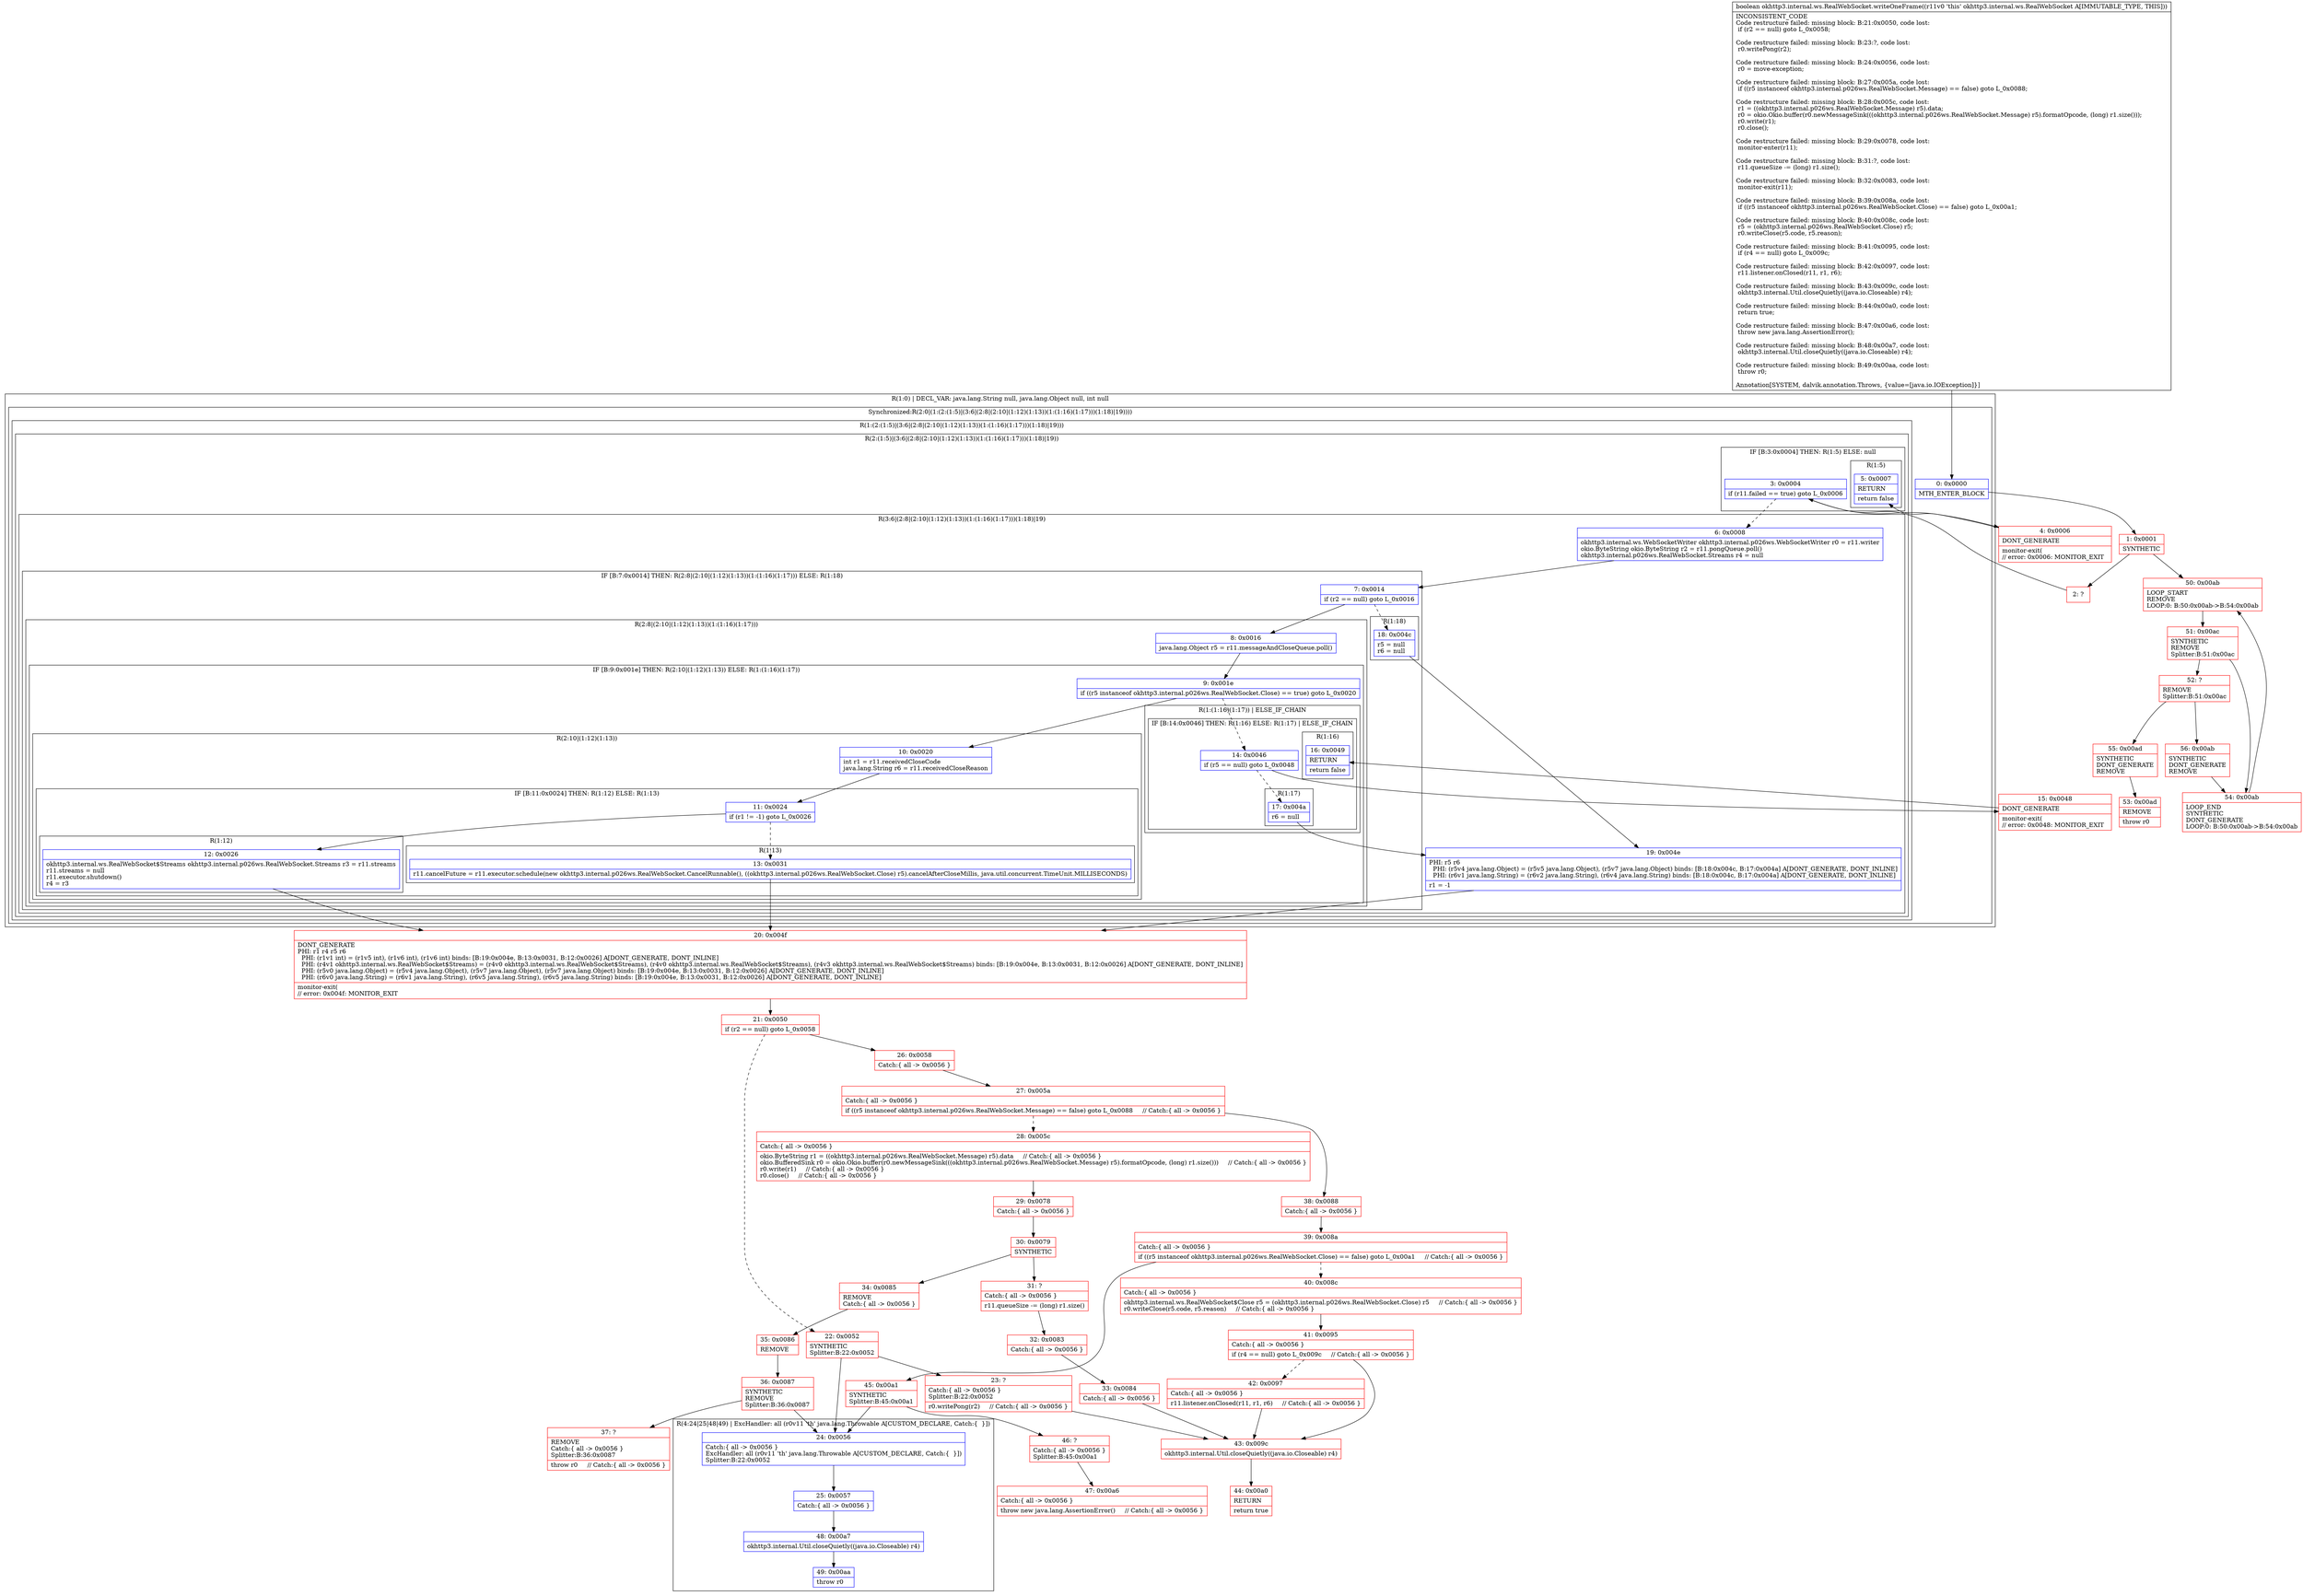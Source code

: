 digraph "CFG forokhttp3.internal.ws.RealWebSocket.writeOneFrame()Z" {
subgraph cluster_Region_828523406 {
label = "R(1:0) | DECL_VAR: java.lang.String null, java.lang.Object null, int null\l";
node [shape=record,color=blue];
subgraph cluster_SynchronizedRegion_1366118403 {
label = "Synchronized:R(2:0|(1:(2:(1:5)|(3:6|(2:8|(2:10|(1:12)(1:13))(1:(1:16)(1:17)))(1:18)|19))))";
node [shape=record,color=blue];
Node_0 [shape=record,label="{0\:\ 0x0000|MTH_ENTER_BLOCK\l}"];
subgraph cluster_Region_1191708776 {
label = "R(1:(2:(1:5)|(3:6|(2:8|(2:10|(1:12)(1:13))(1:(1:16)(1:17)))(1:18)|19)))";
node [shape=record,color=blue];
subgraph cluster_Region_793712756 {
label = "R(2:(1:5)|(3:6|(2:8|(2:10|(1:12)(1:13))(1:(1:16)(1:17)))(1:18)|19))";
node [shape=record,color=blue];
subgraph cluster_IfRegion_202526752 {
label = "IF [B:3:0x0004] THEN: R(1:5) ELSE: null";
node [shape=record,color=blue];
Node_3 [shape=record,label="{3\:\ 0x0004|if (r11.failed == true) goto L_0x0006\l}"];
subgraph cluster_Region_935654633 {
label = "R(1:5)";
node [shape=record,color=blue];
Node_5 [shape=record,label="{5\:\ 0x0007|RETURN\l|return false\l}"];
}
}
subgraph cluster_Region_488643091 {
label = "R(3:6|(2:8|(2:10|(1:12)(1:13))(1:(1:16)(1:17)))(1:18)|19)";
node [shape=record,color=blue];
Node_6 [shape=record,label="{6\:\ 0x0008|okhttp3.internal.ws.WebSocketWriter okhttp3.internal.p026ws.WebSocketWriter r0 = r11.writer\lokio.ByteString okio.ByteString r2 = r11.pongQueue.poll()\lokhttp3.internal.p026ws.RealWebSocket.Streams r4 = null\l}"];
subgraph cluster_IfRegion_868815068 {
label = "IF [B:7:0x0014] THEN: R(2:8|(2:10|(1:12)(1:13))(1:(1:16)(1:17))) ELSE: R(1:18)";
node [shape=record,color=blue];
Node_7 [shape=record,label="{7\:\ 0x0014|if (r2 == null) goto L_0x0016\l}"];
subgraph cluster_Region_621178393 {
label = "R(2:8|(2:10|(1:12)(1:13))(1:(1:16)(1:17)))";
node [shape=record,color=blue];
Node_8 [shape=record,label="{8\:\ 0x0016|java.lang.Object r5 = r11.messageAndCloseQueue.poll()\l}"];
subgraph cluster_IfRegion_805892401 {
label = "IF [B:9:0x001e] THEN: R(2:10|(1:12)(1:13)) ELSE: R(1:(1:16)(1:17))";
node [shape=record,color=blue];
Node_9 [shape=record,label="{9\:\ 0x001e|if ((r5 instanceof okhttp3.internal.p026ws.RealWebSocket.Close) == true) goto L_0x0020\l}"];
subgraph cluster_Region_620523099 {
label = "R(2:10|(1:12)(1:13))";
node [shape=record,color=blue];
Node_10 [shape=record,label="{10\:\ 0x0020|int r1 = r11.receivedCloseCode\ljava.lang.String r6 = r11.receivedCloseReason\l}"];
subgraph cluster_IfRegion_1741935612 {
label = "IF [B:11:0x0024] THEN: R(1:12) ELSE: R(1:13)";
node [shape=record,color=blue];
Node_11 [shape=record,label="{11\:\ 0x0024|if (r1 != \-1) goto L_0x0026\l}"];
subgraph cluster_Region_302153522 {
label = "R(1:12)";
node [shape=record,color=blue];
Node_12 [shape=record,label="{12\:\ 0x0026|okhttp3.internal.ws.RealWebSocket$Streams okhttp3.internal.p026ws.RealWebSocket.Streams r3 = r11.streams\lr11.streams = null\lr11.executor.shutdown()\lr4 = r3\l}"];
}
subgraph cluster_Region_2044595318 {
label = "R(1:13)";
node [shape=record,color=blue];
Node_13 [shape=record,label="{13\:\ 0x0031|r11.cancelFuture = r11.executor.schedule(new okhttp3.internal.p026ws.RealWebSocket.CancelRunnable(), ((okhttp3.internal.p026ws.RealWebSocket.Close) r5).cancelAfterCloseMillis, java.util.concurrent.TimeUnit.MILLISECONDS)\l}"];
}
}
}
subgraph cluster_Region_1773001752 {
label = "R(1:(1:16)(1:17)) | ELSE_IF_CHAIN\l";
node [shape=record,color=blue];
subgraph cluster_IfRegion_517679461 {
label = "IF [B:14:0x0046] THEN: R(1:16) ELSE: R(1:17) | ELSE_IF_CHAIN\l";
node [shape=record,color=blue];
Node_14 [shape=record,label="{14\:\ 0x0046|if (r5 == null) goto L_0x0048\l}"];
subgraph cluster_Region_1743668593 {
label = "R(1:16)";
node [shape=record,color=blue];
Node_16 [shape=record,label="{16\:\ 0x0049|RETURN\l|return false\l}"];
}
subgraph cluster_Region_1606994574 {
label = "R(1:17)";
node [shape=record,color=blue];
Node_17 [shape=record,label="{17\:\ 0x004a|r6 = null\l}"];
}
}
}
}
}
subgraph cluster_Region_1118154827 {
label = "R(1:18)";
node [shape=record,color=blue];
Node_18 [shape=record,label="{18\:\ 0x004c|r5 = null\lr6 = null\l}"];
}
}
Node_19 [shape=record,label="{19\:\ 0x004e|PHI: r5 r6 \l  PHI: (r5v4 java.lang.Object) = (r5v5 java.lang.Object), (r5v7 java.lang.Object) binds: [B:18:0x004c, B:17:0x004a] A[DONT_GENERATE, DONT_INLINE]\l  PHI: (r6v1 java.lang.String) = (r6v2 java.lang.String), (r6v4 java.lang.String) binds: [B:18:0x004c, B:17:0x004a] A[DONT_GENERATE, DONT_INLINE]\l|r1 = \-1\l}"];
}
}
}
}
}
subgraph cluster_Region_1859803206 {
label = "R(4:24|25|48|49) | ExcHandler: all (r0v11 'th' java.lang.Throwable A[CUSTOM_DECLARE, Catch:\{  \}])\l";
node [shape=record,color=blue];
Node_24 [shape=record,label="{24\:\ 0x0056|Catch:\{ all \-\> 0x0056 \}\lExcHandler: all (r0v11 'th' java.lang.Throwable A[CUSTOM_DECLARE, Catch:\{  \}])\lSplitter:B:22:0x0052\l}"];
Node_25 [shape=record,label="{25\:\ 0x0057|Catch:\{ all \-\> 0x0056 \}\l}"];
Node_48 [shape=record,label="{48\:\ 0x00a7|okhttp3.internal.Util.closeQuietly((java.io.Closeable) r4)\l}"];
Node_49 [shape=record,label="{49\:\ 0x00aa|throw r0\l}"];
}
Node_1 [shape=record,color=red,label="{1\:\ 0x0001|SYNTHETIC\l}"];
Node_2 [shape=record,color=red,label="{2\:\ ?}"];
Node_4 [shape=record,color=red,label="{4\:\ 0x0006|DONT_GENERATE\l|monitor\-exit(\l\/\/ error: 0x0006: MONITOR_EXIT  \l}"];
Node_15 [shape=record,color=red,label="{15\:\ 0x0048|DONT_GENERATE\l|monitor\-exit(\l\/\/ error: 0x0048: MONITOR_EXIT  \l}"];
Node_20 [shape=record,color=red,label="{20\:\ 0x004f|DONT_GENERATE\lPHI: r1 r4 r5 r6 \l  PHI: (r1v1 int) = (r1v5 int), (r1v6 int), (r1v6 int) binds: [B:19:0x004e, B:13:0x0031, B:12:0x0026] A[DONT_GENERATE, DONT_INLINE]\l  PHI: (r4v1 okhttp3.internal.ws.RealWebSocket$Streams) = (r4v0 okhttp3.internal.ws.RealWebSocket$Streams), (r4v0 okhttp3.internal.ws.RealWebSocket$Streams), (r4v3 okhttp3.internal.ws.RealWebSocket$Streams) binds: [B:19:0x004e, B:13:0x0031, B:12:0x0026] A[DONT_GENERATE, DONT_INLINE]\l  PHI: (r5v0 java.lang.Object) = (r5v4 java.lang.Object), (r5v7 java.lang.Object), (r5v7 java.lang.Object) binds: [B:19:0x004e, B:13:0x0031, B:12:0x0026] A[DONT_GENERATE, DONT_INLINE]\l  PHI: (r6v0 java.lang.String) = (r6v1 java.lang.String), (r6v5 java.lang.String), (r6v5 java.lang.String) binds: [B:19:0x004e, B:13:0x0031, B:12:0x0026] A[DONT_GENERATE, DONT_INLINE]\l|monitor\-exit(\l\/\/ error: 0x004f: MONITOR_EXIT  \l}"];
Node_21 [shape=record,color=red,label="{21\:\ 0x0050|if (r2 == null) goto L_0x0058\l}"];
Node_22 [shape=record,color=red,label="{22\:\ 0x0052|SYNTHETIC\lSplitter:B:22:0x0052\l}"];
Node_23 [shape=record,color=red,label="{23\:\ ?|Catch:\{ all \-\> 0x0056 \}\lSplitter:B:22:0x0052\l|r0.writePong(r2)     \/\/ Catch:\{ all \-\> 0x0056 \}\l}"];
Node_26 [shape=record,color=red,label="{26\:\ 0x0058|Catch:\{ all \-\> 0x0056 \}\l}"];
Node_27 [shape=record,color=red,label="{27\:\ 0x005a|Catch:\{ all \-\> 0x0056 \}\l|if ((r5 instanceof okhttp3.internal.p026ws.RealWebSocket.Message) == false) goto L_0x0088     \/\/ Catch:\{ all \-\> 0x0056 \}\l}"];
Node_28 [shape=record,color=red,label="{28\:\ 0x005c|Catch:\{ all \-\> 0x0056 \}\l|okio.ByteString r1 = ((okhttp3.internal.p026ws.RealWebSocket.Message) r5).data     \/\/ Catch:\{ all \-\> 0x0056 \}\lokio.BufferedSink r0 = okio.Okio.buffer(r0.newMessageSink(((okhttp3.internal.p026ws.RealWebSocket.Message) r5).formatOpcode, (long) r1.size()))     \/\/ Catch:\{ all \-\> 0x0056 \}\lr0.write(r1)     \/\/ Catch:\{ all \-\> 0x0056 \}\lr0.close()     \/\/ Catch:\{ all \-\> 0x0056 \}\l}"];
Node_29 [shape=record,color=red,label="{29\:\ 0x0078|Catch:\{ all \-\> 0x0056 \}\l}"];
Node_30 [shape=record,color=red,label="{30\:\ 0x0079|SYNTHETIC\l}"];
Node_31 [shape=record,color=red,label="{31\:\ ?|Catch:\{ all \-\> 0x0056 \}\l|r11.queueSize \-= (long) r1.size()\l}"];
Node_32 [shape=record,color=red,label="{32\:\ 0x0083|Catch:\{ all \-\> 0x0056 \}\l}"];
Node_33 [shape=record,color=red,label="{33\:\ 0x0084|Catch:\{ all \-\> 0x0056 \}\l}"];
Node_34 [shape=record,color=red,label="{34\:\ 0x0085|REMOVE\lCatch:\{ all \-\> 0x0056 \}\l}"];
Node_35 [shape=record,color=red,label="{35\:\ 0x0086|REMOVE\l}"];
Node_36 [shape=record,color=red,label="{36\:\ 0x0087|SYNTHETIC\lREMOVE\lSplitter:B:36:0x0087\l}"];
Node_37 [shape=record,color=red,label="{37\:\ ?|REMOVE\lCatch:\{ all \-\> 0x0056 \}\lSplitter:B:36:0x0087\l|throw r0     \/\/ Catch:\{ all \-\> 0x0056 \}\l}"];
Node_38 [shape=record,color=red,label="{38\:\ 0x0088|Catch:\{ all \-\> 0x0056 \}\l}"];
Node_39 [shape=record,color=red,label="{39\:\ 0x008a|Catch:\{ all \-\> 0x0056 \}\l|if ((r5 instanceof okhttp3.internal.p026ws.RealWebSocket.Close) == false) goto L_0x00a1     \/\/ Catch:\{ all \-\> 0x0056 \}\l}"];
Node_40 [shape=record,color=red,label="{40\:\ 0x008c|Catch:\{ all \-\> 0x0056 \}\l|okhttp3.internal.ws.RealWebSocket$Close r5 = (okhttp3.internal.p026ws.RealWebSocket.Close) r5     \/\/ Catch:\{ all \-\> 0x0056 \}\lr0.writeClose(r5.code, r5.reason)     \/\/ Catch:\{ all \-\> 0x0056 \}\l}"];
Node_41 [shape=record,color=red,label="{41\:\ 0x0095|Catch:\{ all \-\> 0x0056 \}\l|if (r4 == null) goto L_0x009c     \/\/ Catch:\{ all \-\> 0x0056 \}\l}"];
Node_42 [shape=record,color=red,label="{42\:\ 0x0097|Catch:\{ all \-\> 0x0056 \}\l|r11.listener.onClosed(r11, r1, r6)     \/\/ Catch:\{ all \-\> 0x0056 \}\l}"];
Node_43 [shape=record,color=red,label="{43\:\ 0x009c|okhttp3.internal.Util.closeQuietly((java.io.Closeable) r4)\l}"];
Node_44 [shape=record,color=red,label="{44\:\ 0x00a0|RETURN\l|return true\l}"];
Node_45 [shape=record,color=red,label="{45\:\ 0x00a1|SYNTHETIC\lSplitter:B:45:0x00a1\l}"];
Node_46 [shape=record,color=red,label="{46\:\ ?|Catch:\{ all \-\> 0x0056 \}\lSplitter:B:45:0x00a1\l}"];
Node_47 [shape=record,color=red,label="{47\:\ 0x00a6|Catch:\{ all \-\> 0x0056 \}\l|throw new java.lang.AssertionError()     \/\/ Catch:\{ all \-\> 0x0056 \}\l}"];
Node_50 [shape=record,color=red,label="{50\:\ 0x00ab|LOOP_START\lREMOVE\lLOOP:0: B:50:0x00ab\-\>B:54:0x00ab\l}"];
Node_51 [shape=record,color=red,label="{51\:\ 0x00ac|SYNTHETIC\lREMOVE\lSplitter:B:51:0x00ac\l}"];
Node_52 [shape=record,color=red,label="{52\:\ ?|REMOVE\lSplitter:B:51:0x00ac\l}"];
Node_53 [shape=record,color=red,label="{53\:\ 0x00ad|REMOVE\l|throw r0\l}"];
Node_54 [shape=record,color=red,label="{54\:\ 0x00ab|LOOP_END\lSYNTHETIC\lDONT_GENERATE\lLOOP:0: B:50:0x00ab\-\>B:54:0x00ab\l}"];
Node_55 [shape=record,color=red,label="{55\:\ 0x00ad|SYNTHETIC\lDONT_GENERATE\lREMOVE\l}"];
Node_56 [shape=record,color=red,label="{56\:\ 0x00ab|SYNTHETIC\lDONT_GENERATE\lREMOVE\l}"];
MethodNode[shape=record,label="{boolean okhttp3.internal.ws.RealWebSocket.writeOneFrame((r11v0 'this' okhttp3.internal.ws.RealWebSocket A[IMMUTABLE_TYPE, THIS]))  | INCONSISTENT_CODE\lCode restructure failed: missing block: B:21:0x0050, code lost:\l    if (r2 == null) goto L_0x0058;\l\lCode restructure failed: missing block: B:23:?, code lost:\l    r0.writePong(r2);\l\lCode restructure failed: missing block: B:24:0x0056, code lost:\l    r0 = move\-exception;\l\lCode restructure failed: missing block: B:27:0x005a, code lost:\l    if ((r5 instanceof okhttp3.internal.p026ws.RealWebSocket.Message) == false) goto L_0x0088;\l\lCode restructure failed: missing block: B:28:0x005c, code lost:\l    r1 = ((okhttp3.internal.p026ws.RealWebSocket.Message) r5).data;\l    r0 = okio.Okio.buffer(r0.newMessageSink(((okhttp3.internal.p026ws.RealWebSocket.Message) r5).formatOpcode, (long) r1.size()));\l    r0.write(r1);\l    r0.close();\l\lCode restructure failed: missing block: B:29:0x0078, code lost:\l    monitor\-enter(r11);\l\lCode restructure failed: missing block: B:31:?, code lost:\l    r11.queueSize \-= (long) r1.size();\l\lCode restructure failed: missing block: B:32:0x0083, code lost:\l    monitor\-exit(r11);\l\lCode restructure failed: missing block: B:39:0x008a, code lost:\l    if ((r5 instanceof okhttp3.internal.p026ws.RealWebSocket.Close) == false) goto L_0x00a1;\l\lCode restructure failed: missing block: B:40:0x008c, code lost:\l    r5 = (okhttp3.internal.p026ws.RealWebSocket.Close) r5;\l    r0.writeClose(r5.code, r5.reason);\l\lCode restructure failed: missing block: B:41:0x0095, code lost:\l    if (r4 == null) goto L_0x009c;\l\lCode restructure failed: missing block: B:42:0x0097, code lost:\l    r11.listener.onClosed(r11, r1, r6);\l\lCode restructure failed: missing block: B:43:0x009c, code lost:\l    okhttp3.internal.Util.closeQuietly((java.io.Closeable) r4);\l\lCode restructure failed: missing block: B:44:0x00a0, code lost:\l    return true;\l\lCode restructure failed: missing block: B:47:0x00a6, code lost:\l    throw new java.lang.AssertionError();\l\lCode restructure failed: missing block: B:48:0x00a7, code lost:\l    okhttp3.internal.Util.closeQuietly((java.io.Closeable) r4);\l\lCode restructure failed: missing block: B:49:0x00aa, code lost:\l    throw r0;\l\lAnnotation[SYSTEM, dalvik.annotation.Throws, \{value=[java.io.IOException]\}]\l}"];
MethodNode -> Node_0;
Node_0 -> Node_1;
Node_3 -> Node_4;
Node_3 -> Node_6[style=dashed];
Node_6 -> Node_7;
Node_7 -> Node_8;
Node_7 -> Node_18[style=dashed];
Node_8 -> Node_9;
Node_9 -> Node_10;
Node_9 -> Node_14[style=dashed];
Node_10 -> Node_11;
Node_11 -> Node_12;
Node_11 -> Node_13[style=dashed];
Node_12 -> Node_20;
Node_13 -> Node_20;
Node_14 -> Node_15;
Node_14 -> Node_17[style=dashed];
Node_17 -> Node_19;
Node_18 -> Node_19;
Node_19 -> Node_20;
Node_24 -> Node_25;
Node_25 -> Node_48;
Node_48 -> Node_49;
Node_1 -> Node_2;
Node_1 -> Node_50;
Node_2 -> Node_3;
Node_4 -> Node_5;
Node_15 -> Node_16;
Node_20 -> Node_21;
Node_21 -> Node_22[style=dashed];
Node_21 -> Node_26;
Node_22 -> Node_23;
Node_22 -> Node_24;
Node_23 -> Node_43;
Node_26 -> Node_27;
Node_27 -> Node_28[style=dashed];
Node_27 -> Node_38;
Node_28 -> Node_29;
Node_29 -> Node_30;
Node_30 -> Node_31;
Node_30 -> Node_34;
Node_31 -> Node_32;
Node_32 -> Node_33;
Node_33 -> Node_43;
Node_34 -> Node_35;
Node_35 -> Node_36;
Node_36 -> Node_37;
Node_36 -> Node_24;
Node_38 -> Node_39;
Node_39 -> Node_40[style=dashed];
Node_39 -> Node_45;
Node_40 -> Node_41;
Node_41 -> Node_42[style=dashed];
Node_41 -> Node_43;
Node_42 -> Node_43;
Node_43 -> Node_44;
Node_45 -> Node_46;
Node_45 -> Node_24;
Node_46 -> Node_47;
Node_50 -> Node_51;
Node_51 -> Node_52;
Node_51 -> Node_54;
Node_52 -> Node_55;
Node_52 -> Node_56;
Node_54 -> Node_50;
Node_55 -> Node_53;
Node_56 -> Node_54;
}

